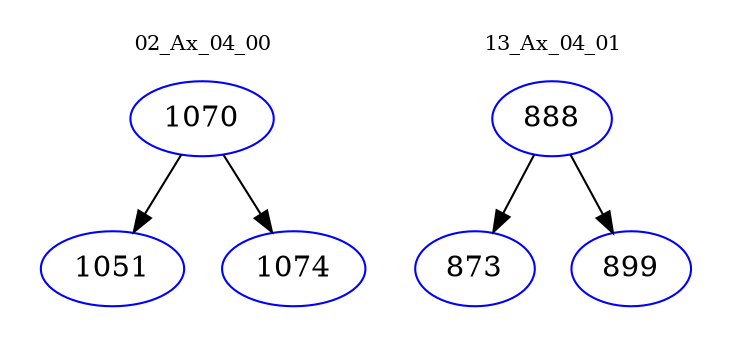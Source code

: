 digraph{
subgraph cluster_0 {
color = white
label = "02_Ax_04_00";
fontsize=10;
T0_1070 [label="1070", color="blue"]
T0_1070 -> T0_1051 [color="black"]
T0_1051 [label="1051", color="blue"]
T0_1070 -> T0_1074 [color="black"]
T0_1074 [label="1074", color="blue"]
}
subgraph cluster_1 {
color = white
label = "13_Ax_04_01";
fontsize=10;
T1_888 [label="888", color="blue"]
T1_888 -> T1_873 [color="black"]
T1_873 [label="873", color="blue"]
T1_888 -> T1_899 [color="black"]
T1_899 [label="899", color="blue"]
}
}
